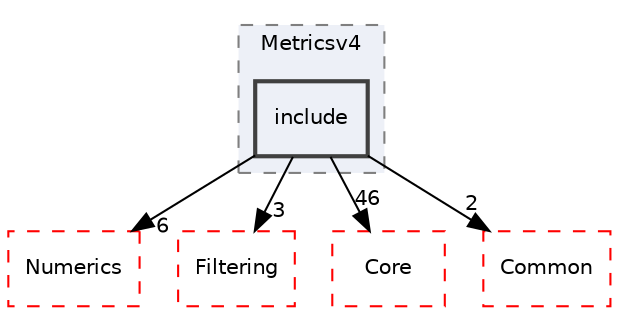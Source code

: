 digraph "include"
{
 // LATEX_PDF_SIZE
  edge [fontname="Helvetica",fontsize="10",labelfontname="Helvetica",labelfontsize="10"];
  node [fontname="Helvetica",fontsize="10",shape=record];
  compound=true
  subgraph clusterdir_ef773e2d868458c7f284575dad67a4b0 {
    graph [ bgcolor="#edf0f7", pencolor="grey50", style="filled,dashed,", label="Metricsv4", fontname="Helvetica", fontsize="10", URL="dir_ef773e2d868458c7f284575dad67a4b0.html"]
  dir_38865e5194ede9d36949f58947e054e4 [shape=box, label="include", style="filled,bold,", fillcolor="#edf0f7", color="grey25", URL="dir_38865e5194ede9d36949f58947e054e4.html"];
  }
  dir_57605c80b6a7e87d0adba2f2655cc3cb [shape=box, label="Numerics", style="dashed,", fillcolor="#edf0f7", color="red", URL="dir_57605c80b6a7e87d0adba2f2655cc3cb.html"];
  dir_6724b11ef9ad676a0a0c31463bff1d93 [shape=box, label="Filtering", style="dashed,", fillcolor="#edf0f7", color="red", URL="dir_6724b11ef9ad676a0a0c31463bff1d93.html"];
  dir_cac7f9cecb9aa42a0bd05452dddd8a21 [shape=box, label="Core", style="dashed,", fillcolor="#edf0f7", color="red", URL="dir_cac7f9cecb9aa42a0bd05452dddd8a21.html"];
  dir_d9399f076f2daa9185c46a80ce8bb51d [shape=box, label="Common", style="dashed,", fillcolor="#edf0f7", color="red", URL="dir_d9399f076f2daa9185c46a80ce8bb51d.html"];
  dir_38865e5194ede9d36949f58947e054e4->dir_57605c80b6a7e87d0adba2f2655cc3cb [headlabel="6", labeldistance=1.5 headhref="dir_000159_000210.html"];
  dir_38865e5194ede9d36949f58947e054e4->dir_6724b11ef9ad676a0a0c31463bff1d93 [headlabel="3", labeldistance=1.5 headhref="dir_000159_000030.html"];
  dir_38865e5194ede9d36949f58947e054e4->dir_cac7f9cecb9aa42a0bd05452dddd8a21 [headlabel="46", labeldistance=1.5 headhref="dir_000159_000014.html"];
  dir_38865e5194ede9d36949f58947e054e4->dir_d9399f076f2daa9185c46a80ce8bb51d [headlabel="2", labeldistance=1.5 headhref="dir_000159_000011.html"];
}
